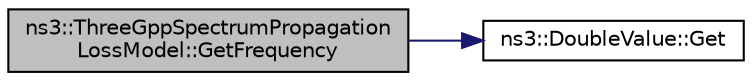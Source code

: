 digraph "ns3::ThreeGppSpectrumPropagationLossModel::GetFrequency"
{
 // LATEX_PDF_SIZE
  edge [fontname="Helvetica",fontsize="10",labelfontname="Helvetica",labelfontsize="10"];
  node [fontname="Helvetica",fontsize="10",shape=record];
  rankdir="LR";
  Node1 [label="ns3::ThreeGppSpectrumPropagation\lLossModel::GetFrequency",height=0.2,width=0.4,color="black", fillcolor="grey75", style="filled", fontcolor="black",tooltip="Get the operating frequency."];
  Node1 -> Node2 [color="midnightblue",fontsize="10",style="solid",fontname="Helvetica"];
  Node2 [label="ns3::DoubleValue::Get",height=0.2,width=0.4,color="black", fillcolor="white", style="filled",URL="$classns3_1_1_double_value.html#a251a68a5da229923e4cc2d50b6062222",tooltip=" "];
}
